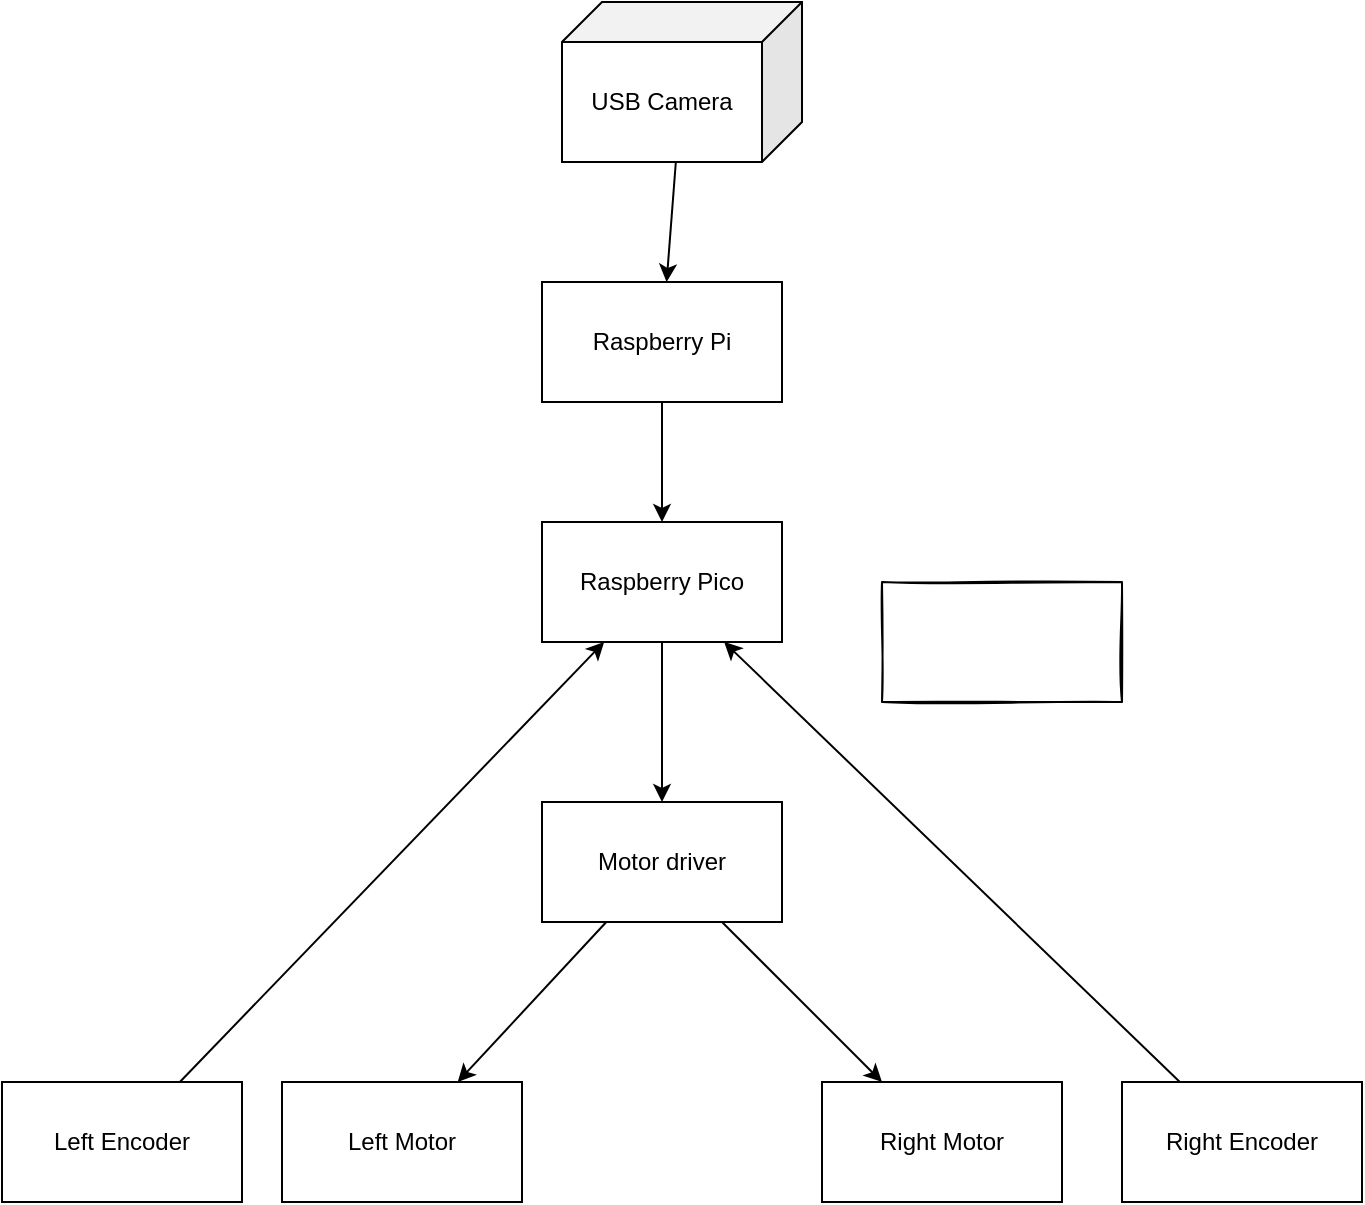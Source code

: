 <mxfile>
    <diagram id="hKrpvp1UyMJlYyvu_L47" name="Page-1">
        <mxGraphModel dx="1066" dy="638" grid="1" gridSize="10" guides="1" tooltips="1" connect="1" arrows="1" fold="1" page="1" pageScale="1" pageWidth="850" pageHeight="1100" math="0" shadow="0">
            <root>
                <mxCell id="0"/>
                <mxCell id="1" parent="0"/>
                <mxCell id="6" value="" style="edgeStyle=none;html=1;" parent="1" source="2" target="5" edge="1">
                    <mxGeometry relative="1" as="geometry"/>
                </mxCell>
                <mxCell id="2" value="Raspberry Pico" style="whiteSpace=wrap;html=1;" parent="1" vertex="1">
                    <mxGeometry x="310" y="500" width="120" height="60" as="geometry"/>
                </mxCell>
                <mxCell id="4" style="edgeStyle=none;html=1;" parent="1" source="3" target="2" edge="1">
                    <mxGeometry relative="1" as="geometry"/>
                </mxCell>
                <mxCell id="3" value="Raspberry Pi" style="whiteSpace=wrap;html=1;" parent="1" vertex="1">
                    <mxGeometry x="310" y="380" width="120" height="60" as="geometry"/>
                </mxCell>
                <mxCell id="8" value="" style="edgeStyle=none;html=1;" parent="1" source="5" target="7" edge="1">
                    <mxGeometry relative="1" as="geometry"/>
                </mxCell>
                <mxCell id="11" style="edgeStyle=none;html=1;" parent="1" source="5" target="10" edge="1">
                    <mxGeometry relative="1" as="geometry"/>
                </mxCell>
                <mxCell id="5" value="Motor driver" style="whiteSpace=wrap;html=1;" parent="1" vertex="1">
                    <mxGeometry x="310" y="640" width="120" height="60" as="geometry"/>
                </mxCell>
                <mxCell id="7" value="Left Motor" style="whiteSpace=wrap;html=1;" parent="1" vertex="1">
                    <mxGeometry x="180" y="780" width="120" height="60" as="geometry"/>
                </mxCell>
                <mxCell id="10" value="Right Motor" style="whiteSpace=wrap;html=1;" parent="1" vertex="1">
                    <mxGeometry x="450" y="780" width="120" height="60" as="geometry"/>
                </mxCell>
                <mxCell id="14" style="edgeStyle=none;html=1;" parent="1" source="12" target="2" edge="1">
                    <mxGeometry relative="1" as="geometry"/>
                </mxCell>
                <mxCell id="12" value="Left Encoder" style="whiteSpace=wrap;html=1;" parent="1" vertex="1">
                    <mxGeometry x="40" y="780" width="120" height="60" as="geometry"/>
                </mxCell>
                <mxCell id="15" style="edgeStyle=none;html=1;" parent="1" source="13" target="2" edge="1">
                    <mxGeometry relative="1" as="geometry"/>
                </mxCell>
                <mxCell id="13" value="Right Encoder" style="whiteSpace=wrap;html=1;" parent="1" vertex="1">
                    <mxGeometry x="600" y="780" width="120" height="60" as="geometry"/>
                </mxCell>
                <mxCell id="17" style="edgeStyle=none;html=1;" parent="1" source="18" target="3" edge="1">
                    <mxGeometry relative="1" as="geometry">
                        <mxPoint x="362.308" y="310" as="sourcePoint"/>
                    </mxGeometry>
                </mxCell>
                <mxCell id="18" value="USB Camera" style="shape=cube;whiteSpace=wrap;html=1;boundedLbl=1;backgroundOutline=1;darkOpacity=0.05;darkOpacity2=0.1;flipV=0;flipH=1;" vertex="1" parent="1">
                    <mxGeometry x="320" y="240" width="120" height="80" as="geometry"/>
                </mxCell>
                <mxCell id="19" value="" style="whiteSpace=wrap;html=1;rounded=0;sketch=1;" vertex="1" parent="1">
                    <mxGeometry x="480" y="530" width="120" height="60" as="geometry"/>
                </mxCell>
            </root>
        </mxGraphModel>
    </diagram>
</mxfile>